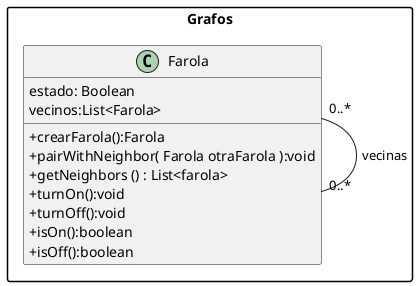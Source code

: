 @startuml
skinparam packageStyle rectangle
skinparam classAttributeIconSize 0
skinparam stereotypeFontColor #555555
skinparam stereotypeCBackgroundColor #F2F2F2
skinparam stereotypeCBorderColor #BBBBBB

package " Grafos " {

    class Farola{

        estado: Boolean
        vecinos:List<Farola>
        +crearFarola():Farola
        +pairWithNeighbor( Farola otraFarola ):void
        +getNeighbors () : List<farola>
        +turnOn():void
        +turnOff():void
        +isOn():boolean
        +isOff():boolean
    }
     ' Autoasociación
        Farola "0..*" -- "0..*" Farola : vecinas


}

@enduml